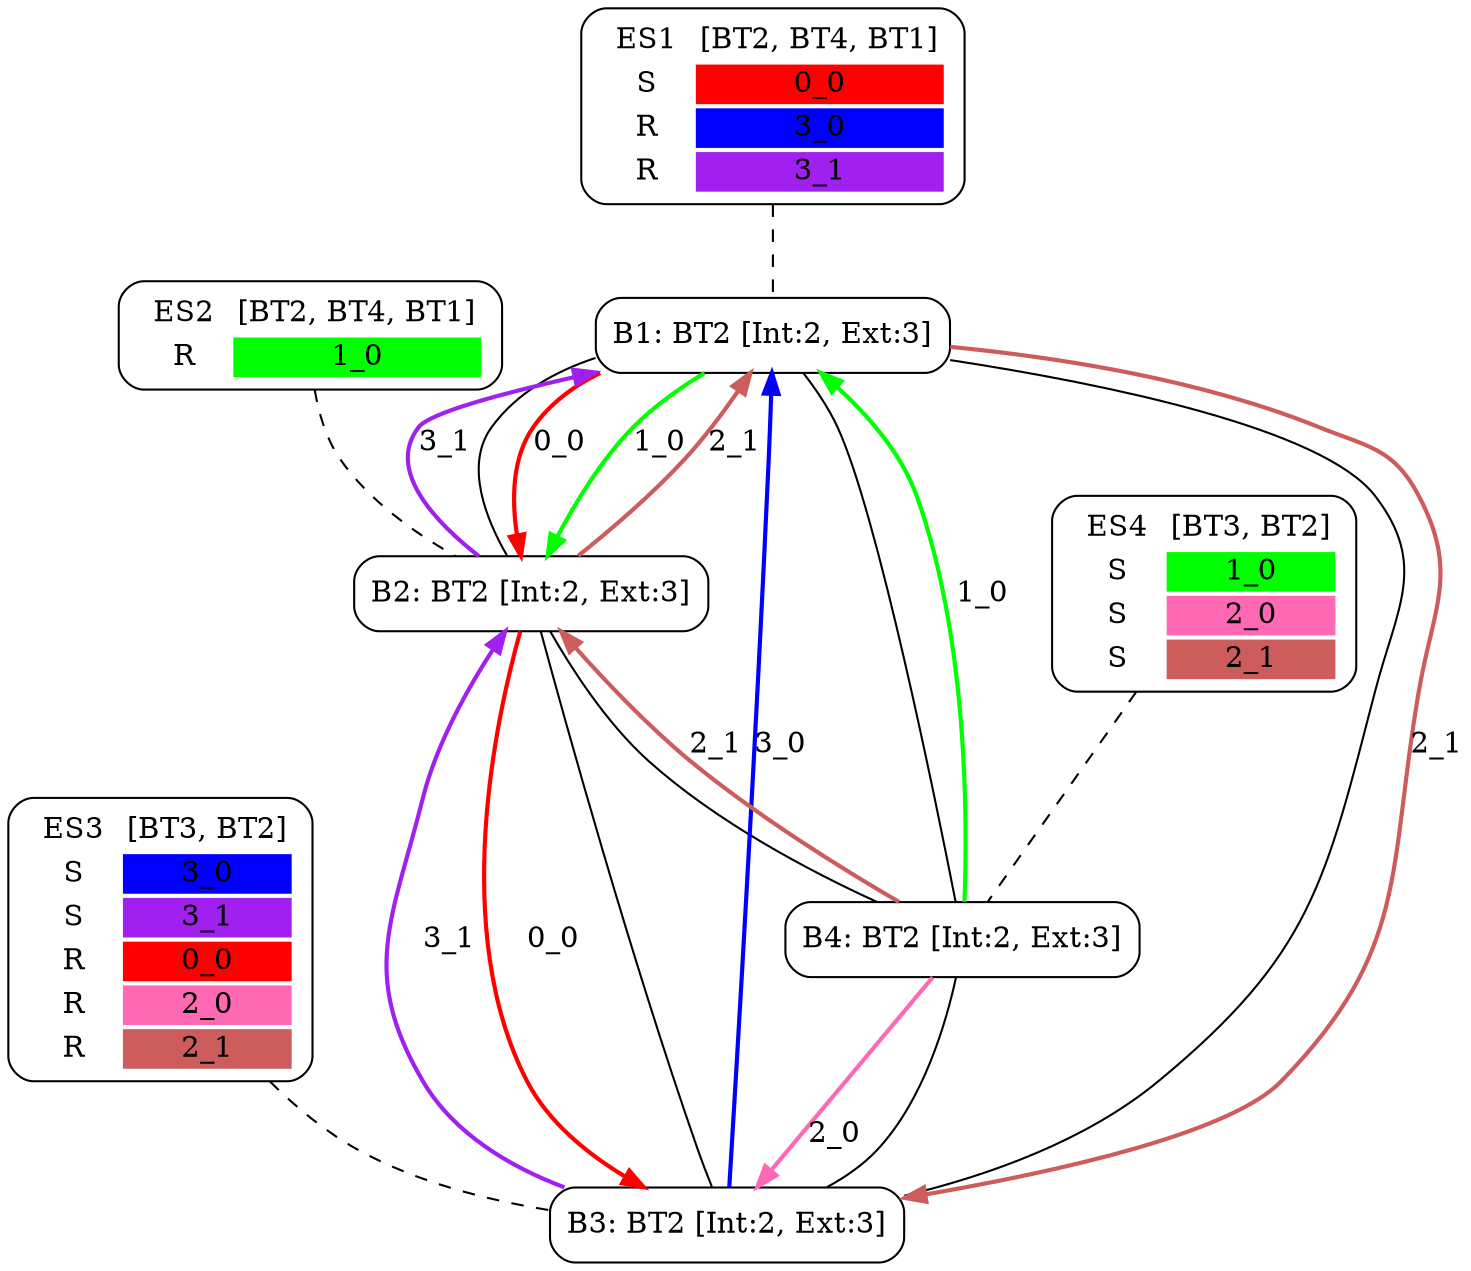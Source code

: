 digraph network {
  ES1 [ label=<<TABLE  BORDER="0"><TR> <TD ALIGN="CENTER" BORDER="0"> ES1 </TD> <TD>[BT2, BT4, BT1]</TD> </TR><TR><TD>S</TD><TD BGCOLOR="red">0_0</TD></TR>
<TR><TD>R</TD><TD BGCOLOR="blue">3_0</TD></TR>
<TR><TD>R</TD><TD BGCOLOR="purple">3_1</TD></TR>
</TABLE>> shape="box" style="rounded" ];
  ES2 [ label=<<TABLE  BORDER="0"><TR> <TD ALIGN="CENTER" BORDER="0"> ES2 </TD> <TD>[BT2, BT4, BT1]</TD> </TR><TR><TD>R</TD><TD BGCOLOR="green">1_0</TD></TR>
</TABLE>> shape="box" style="rounded" ];
  ES3 [ label=<<TABLE  BORDER="0"><TR> <TD ALIGN="CENTER" BORDER="0"> ES3 </TD> <TD>[BT3, BT2]</TD> </TR><TR><TD>S</TD><TD BGCOLOR="blue">3_0</TD></TR>
<TR><TD>S</TD><TD BGCOLOR="purple">3_1</TD></TR>
<TR><TD>R</TD><TD BGCOLOR="red">0_0</TD></TR>
<TR><TD>R</TD><TD BGCOLOR="hotpink">2_0</TD></TR>
<TR><TD>R</TD><TD BGCOLOR="indianred">2_1</TD></TR>
</TABLE>> shape="box" style="rounded" ];
  ES4 [ label=<<TABLE  BORDER="0"><TR> <TD ALIGN="CENTER" BORDER="0"> ES4 </TD> <TD>[BT3, BT2]</TD> </TR><TR><TD>S</TD><TD BGCOLOR="green">1_0</TD></TR>
<TR><TD>S</TD><TD BGCOLOR="hotpink">2_0</TD></TR>
<TR><TD>S</TD><TD BGCOLOR="indianred">2_1</TD></TR>
</TABLE>> shape="box" style="rounded" ];
  B1 [ label="B1: BT2 [Int:2, Ext:3]" shape="box" style="rounded" ];
  B2 [ label="B2: BT2 [Int:2, Ext:3]" shape="box" style="rounded" ];
  B3 [ label="B3: BT2 [Int:2, Ext:3]" shape="box" style="rounded" ];
  B4 [ label="B4: BT2 [Int:2, Ext:3]" shape="box" style="rounded" ];
  ES1 -> B1 [ style="dashed" arrowhead="none" ];
  ES2 -> B2 [ style="dashed" arrowhead="none" ];
  ES3 -> B3 [ style="dashed" arrowhead="none" ];
  ES4 -> B4 [ style="dashed" arrowhead="none" ];
  B1 -> B2 [ arrowhead="none" ];
  B1 -> B3 [ arrowhead="none" ];
  B1 -> B4 [ arrowhead="none" ];
  B2 -> B3 [ arrowhead="none" ];
  B2 -> B4 [ arrowhead="none" ];
  B3 -> B4 [ arrowhead="none" ];
  B1 -> B2 [ label="0_0" color="red" style="bold" ];
  B2 -> B3 [ label="0_0" color="red" style="bold" ];
  B4 -> B1 [ label="1_0" color="green" style="bold" ];
  B1 -> B2 [ label="1_0" color="green" style="bold" ];
  B4 -> B3 [ label="2_0" color="hotpink" style="bold" ];
  B4 -> B2 [ label="2_1" color="indianred" style="bold" ];
  B2 -> B1 [ label="2_1" color="indianred" style="bold" ];
  B1 -> B3 [ label="2_1" color="indianred" style="bold" ];
  B3 -> B1 [ label="3_0" color="blue" style="bold" ];
  B3 -> B2 [ label="3_1" color="purple" style="bold" ];
  B2 -> B1 [ label="3_1" color="purple" style="bold" ];
}
